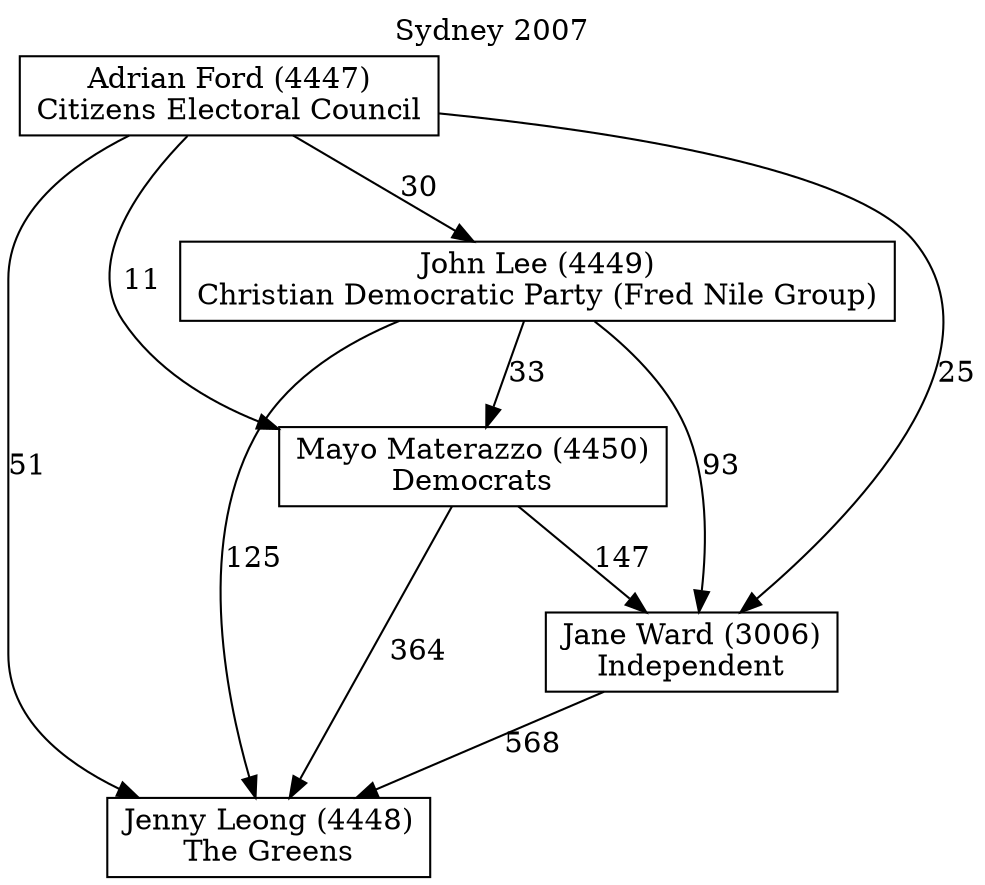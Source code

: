 // House preference flow
digraph "Jenny Leong (4448)_Sydney_2007" {
	graph [label="Sydney 2007" labelloc=t mclimit=10]
	node [shape=box]
	"Adrian Ford (4447)" [label="Adrian Ford (4447)
Citizens Electoral Council"]
	"Jane Ward (3006)" [label="Jane Ward (3006)
Independent"]
	"Jenny Leong (4448)" [label="Jenny Leong (4448)
The Greens"]
	"John Lee (4449)" [label="John Lee (4449)
Christian Democratic Party (Fred Nile Group)"]
	"Mayo Materazzo (4450)" [label="Mayo Materazzo (4450)
Democrats"]
	"Adrian Ford (4447)" -> "Jane Ward (3006)" [label=25]
	"Adrian Ford (4447)" -> "Jenny Leong (4448)" [label=51]
	"Adrian Ford (4447)" -> "John Lee (4449)" [label=30]
	"Adrian Ford (4447)" -> "Mayo Materazzo (4450)" [label=11]
	"Jane Ward (3006)" -> "Jenny Leong (4448)" [label=568]
	"John Lee (4449)" -> "Jane Ward (3006)" [label=93]
	"John Lee (4449)" -> "Jenny Leong (4448)" [label=125]
	"John Lee (4449)" -> "Mayo Materazzo (4450)" [label=33]
	"Mayo Materazzo (4450)" -> "Jane Ward (3006)" [label=147]
	"Mayo Materazzo (4450)" -> "Jenny Leong (4448)" [label=364]
}
